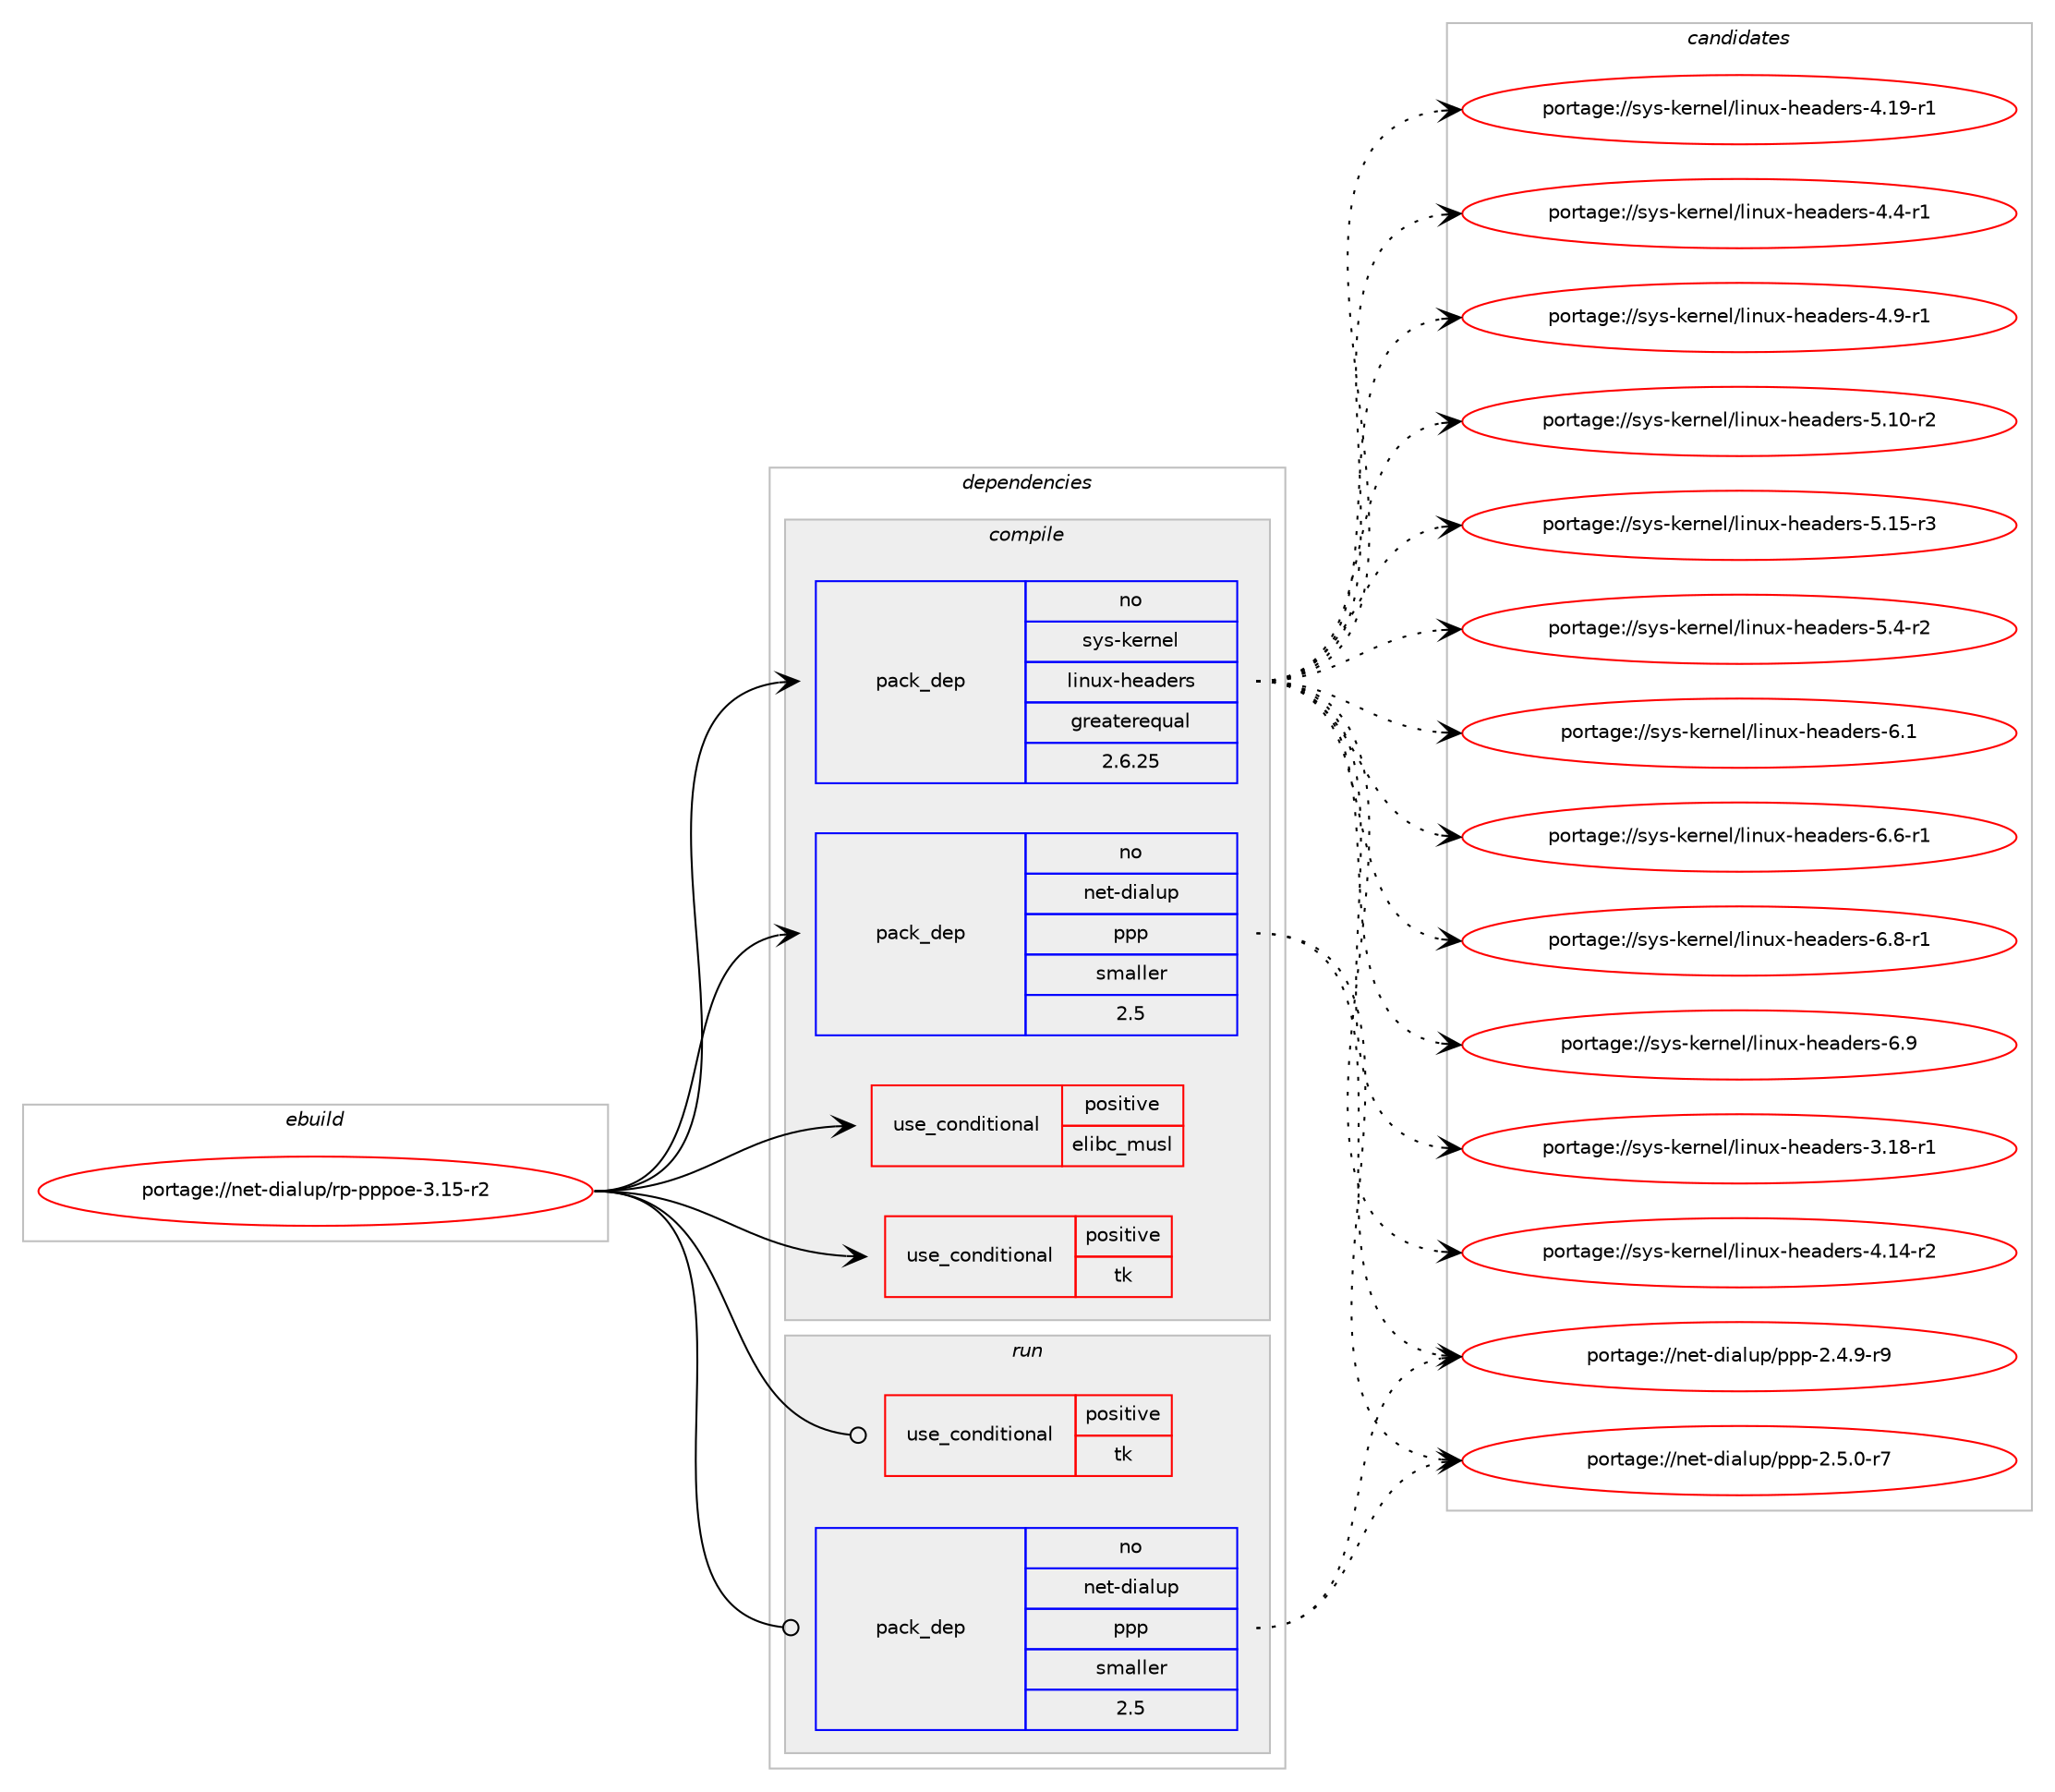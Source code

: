 digraph prolog {

# *************
# Graph options
# *************

newrank=true;
concentrate=true;
compound=true;
graph [rankdir=LR,fontname=Helvetica,fontsize=10,ranksep=1.5];#, ranksep=2.5, nodesep=0.2];
edge  [arrowhead=vee];
node  [fontname=Helvetica,fontsize=10];

# **********
# The ebuild
# **********

subgraph cluster_leftcol {
color=gray;
rank=same;
label=<<i>ebuild</i>>;
id [label="portage://net-dialup/rp-pppoe-3.15-r2", color=red, width=4, href="../net-dialup/rp-pppoe-3.15-r2.svg"];
}

# ****************
# The dependencies
# ****************

subgraph cluster_midcol {
color=gray;
label=<<i>dependencies</i>>;
subgraph cluster_compile {
fillcolor="#eeeeee";
style=filled;
label=<<i>compile</i>>;
subgraph cond86839 {
dependency176360 [label=<<TABLE BORDER="0" CELLBORDER="1" CELLSPACING="0" CELLPADDING="4"><TR><TD ROWSPAN="3" CELLPADDING="10">use_conditional</TD></TR><TR><TD>positive</TD></TR><TR><TD>elibc_musl</TD></TR></TABLE>>, shape=none, color=red];
# *** BEGIN UNKNOWN DEPENDENCY TYPE (TODO) ***
# dependency176360 -> package_dependency(portage://net-dialup/rp-pppoe-3.15-r2,install,no,net-libs,ppp-defs,none,[,,],[],[])
# *** END UNKNOWN DEPENDENCY TYPE (TODO) ***

}
id:e -> dependency176360:w [weight=20,style="solid",arrowhead="vee"];
subgraph cond86840 {
dependency176361 [label=<<TABLE BORDER="0" CELLBORDER="1" CELLSPACING="0" CELLPADDING="4"><TR><TD ROWSPAN="3" CELLPADDING="10">use_conditional</TD></TR><TR><TD>positive</TD></TR><TR><TD>tk</TD></TR></TABLE>>, shape=none, color=red];
# *** BEGIN UNKNOWN DEPENDENCY TYPE (TODO) ***
# dependency176361 -> package_dependency(portage://net-dialup/rp-pppoe-3.15-r2,install,no,dev-lang,tk,none,[,,],any_same_slot,[])
# *** END UNKNOWN DEPENDENCY TYPE (TODO) ***

}
id:e -> dependency176361:w [weight=20,style="solid",arrowhead="vee"];
subgraph pack86988 {
dependency176362 [label=<<TABLE BORDER="0" CELLBORDER="1" CELLSPACING="0" CELLPADDING="4" WIDTH="220"><TR><TD ROWSPAN="6" CELLPADDING="30">pack_dep</TD></TR><TR><TD WIDTH="110">no</TD></TR><TR><TD>net-dialup</TD></TR><TR><TD>ppp</TD></TR><TR><TD>smaller</TD></TR><TR><TD>2.5</TD></TR></TABLE>>, shape=none, color=blue];
}
id:e -> dependency176362:w [weight=20,style="solid",arrowhead="vee"];
# *** BEGIN UNKNOWN DEPENDENCY TYPE (TODO) ***
# id -> package_dependency(portage://net-dialup/rp-pppoe-3.15-r2,install,no,sys-apps,iproute2,none,[,,],[],[])
# *** END UNKNOWN DEPENDENCY TYPE (TODO) ***

subgraph pack86989 {
dependency176363 [label=<<TABLE BORDER="0" CELLBORDER="1" CELLSPACING="0" CELLPADDING="4" WIDTH="220"><TR><TD ROWSPAN="6" CELLPADDING="30">pack_dep</TD></TR><TR><TD WIDTH="110">no</TD></TR><TR><TD>sys-kernel</TD></TR><TR><TD>linux-headers</TD></TR><TR><TD>greaterequal</TD></TR><TR><TD>2.6.25</TD></TR></TABLE>>, shape=none, color=blue];
}
id:e -> dependency176363:w [weight=20,style="solid",arrowhead="vee"];
}
subgraph cluster_compileandrun {
fillcolor="#eeeeee";
style=filled;
label=<<i>compile and run</i>>;
}
subgraph cluster_run {
fillcolor="#eeeeee";
style=filled;
label=<<i>run</i>>;
subgraph cond86841 {
dependency176364 [label=<<TABLE BORDER="0" CELLBORDER="1" CELLSPACING="0" CELLPADDING="4"><TR><TD ROWSPAN="3" CELLPADDING="10">use_conditional</TD></TR><TR><TD>positive</TD></TR><TR><TD>tk</TD></TR></TABLE>>, shape=none, color=red];
# *** BEGIN UNKNOWN DEPENDENCY TYPE (TODO) ***
# dependency176364 -> package_dependency(portage://net-dialup/rp-pppoe-3.15-r2,run,no,dev-lang,tk,none,[,,],any_same_slot,[])
# *** END UNKNOWN DEPENDENCY TYPE (TODO) ***

}
id:e -> dependency176364:w [weight=20,style="solid",arrowhead="odot"];
subgraph pack86990 {
dependency176365 [label=<<TABLE BORDER="0" CELLBORDER="1" CELLSPACING="0" CELLPADDING="4" WIDTH="220"><TR><TD ROWSPAN="6" CELLPADDING="30">pack_dep</TD></TR><TR><TD WIDTH="110">no</TD></TR><TR><TD>net-dialup</TD></TR><TR><TD>ppp</TD></TR><TR><TD>smaller</TD></TR><TR><TD>2.5</TD></TR></TABLE>>, shape=none, color=blue];
}
id:e -> dependency176365:w [weight=20,style="solid",arrowhead="odot"];
# *** BEGIN UNKNOWN DEPENDENCY TYPE (TODO) ***
# id -> package_dependency(portage://net-dialup/rp-pppoe-3.15-r2,run,no,sys-apps,iproute2,none,[,,],[],[])
# *** END UNKNOWN DEPENDENCY TYPE (TODO) ***

}
}

# **************
# The candidates
# **************

subgraph cluster_choices {
rank=same;
color=gray;
label=<<i>candidates</i>>;

subgraph choice86988 {
color=black;
nodesep=1;
choice1101011164510010597108117112471121121124550465246574511457 [label="portage://net-dialup/ppp-2.4.9-r9", color=red, width=4,href="../net-dialup/ppp-2.4.9-r9.svg"];
choice1101011164510010597108117112471121121124550465346484511455 [label="portage://net-dialup/ppp-2.5.0-r7", color=red, width=4,href="../net-dialup/ppp-2.5.0-r7.svg"];
dependency176362:e -> choice1101011164510010597108117112471121121124550465246574511457:w [style=dotted,weight="100"];
dependency176362:e -> choice1101011164510010597108117112471121121124550465346484511455:w [style=dotted,weight="100"];
}
subgraph choice86989 {
color=black;
nodesep=1;
choice1151211154510710111411010110847108105110117120451041019710010111411545514649564511449 [label="portage://sys-kernel/linux-headers-3.18-r1", color=red, width=4,href="../sys-kernel/linux-headers-3.18-r1.svg"];
choice1151211154510710111411010110847108105110117120451041019710010111411545524649524511450 [label="portage://sys-kernel/linux-headers-4.14-r2", color=red, width=4,href="../sys-kernel/linux-headers-4.14-r2.svg"];
choice1151211154510710111411010110847108105110117120451041019710010111411545524649574511449 [label="portage://sys-kernel/linux-headers-4.19-r1", color=red, width=4,href="../sys-kernel/linux-headers-4.19-r1.svg"];
choice11512111545107101114110101108471081051101171204510410197100101114115455246524511449 [label="portage://sys-kernel/linux-headers-4.4-r1", color=red, width=4,href="../sys-kernel/linux-headers-4.4-r1.svg"];
choice11512111545107101114110101108471081051101171204510410197100101114115455246574511449 [label="portage://sys-kernel/linux-headers-4.9-r1", color=red, width=4,href="../sys-kernel/linux-headers-4.9-r1.svg"];
choice1151211154510710111411010110847108105110117120451041019710010111411545534649484511450 [label="portage://sys-kernel/linux-headers-5.10-r2", color=red, width=4,href="../sys-kernel/linux-headers-5.10-r2.svg"];
choice1151211154510710111411010110847108105110117120451041019710010111411545534649534511451 [label="portage://sys-kernel/linux-headers-5.15-r3", color=red, width=4,href="../sys-kernel/linux-headers-5.15-r3.svg"];
choice11512111545107101114110101108471081051101171204510410197100101114115455346524511450 [label="portage://sys-kernel/linux-headers-5.4-r2", color=red, width=4,href="../sys-kernel/linux-headers-5.4-r2.svg"];
choice1151211154510710111411010110847108105110117120451041019710010111411545544649 [label="portage://sys-kernel/linux-headers-6.1", color=red, width=4,href="../sys-kernel/linux-headers-6.1.svg"];
choice11512111545107101114110101108471081051101171204510410197100101114115455446544511449 [label="portage://sys-kernel/linux-headers-6.6-r1", color=red, width=4,href="../sys-kernel/linux-headers-6.6-r1.svg"];
choice11512111545107101114110101108471081051101171204510410197100101114115455446564511449 [label="portage://sys-kernel/linux-headers-6.8-r1", color=red, width=4,href="../sys-kernel/linux-headers-6.8-r1.svg"];
choice1151211154510710111411010110847108105110117120451041019710010111411545544657 [label="portage://sys-kernel/linux-headers-6.9", color=red, width=4,href="../sys-kernel/linux-headers-6.9.svg"];
dependency176363:e -> choice1151211154510710111411010110847108105110117120451041019710010111411545514649564511449:w [style=dotted,weight="100"];
dependency176363:e -> choice1151211154510710111411010110847108105110117120451041019710010111411545524649524511450:w [style=dotted,weight="100"];
dependency176363:e -> choice1151211154510710111411010110847108105110117120451041019710010111411545524649574511449:w [style=dotted,weight="100"];
dependency176363:e -> choice11512111545107101114110101108471081051101171204510410197100101114115455246524511449:w [style=dotted,weight="100"];
dependency176363:e -> choice11512111545107101114110101108471081051101171204510410197100101114115455246574511449:w [style=dotted,weight="100"];
dependency176363:e -> choice1151211154510710111411010110847108105110117120451041019710010111411545534649484511450:w [style=dotted,weight="100"];
dependency176363:e -> choice1151211154510710111411010110847108105110117120451041019710010111411545534649534511451:w [style=dotted,weight="100"];
dependency176363:e -> choice11512111545107101114110101108471081051101171204510410197100101114115455346524511450:w [style=dotted,weight="100"];
dependency176363:e -> choice1151211154510710111411010110847108105110117120451041019710010111411545544649:w [style=dotted,weight="100"];
dependency176363:e -> choice11512111545107101114110101108471081051101171204510410197100101114115455446544511449:w [style=dotted,weight="100"];
dependency176363:e -> choice11512111545107101114110101108471081051101171204510410197100101114115455446564511449:w [style=dotted,weight="100"];
dependency176363:e -> choice1151211154510710111411010110847108105110117120451041019710010111411545544657:w [style=dotted,weight="100"];
}
subgraph choice86990 {
color=black;
nodesep=1;
choice1101011164510010597108117112471121121124550465246574511457 [label="portage://net-dialup/ppp-2.4.9-r9", color=red, width=4,href="../net-dialup/ppp-2.4.9-r9.svg"];
choice1101011164510010597108117112471121121124550465346484511455 [label="portage://net-dialup/ppp-2.5.0-r7", color=red, width=4,href="../net-dialup/ppp-2.5.0-r7.svg"];
dependency176365:e -> choice1101011164510010597108117112471121121124550465246574511457:w [style=dotted,weight="100"];
dependency176365:e -> choice1101011164510010597108117112471121121124550465346484511455:w [style=dotted,weight="100"];
}
}

}
